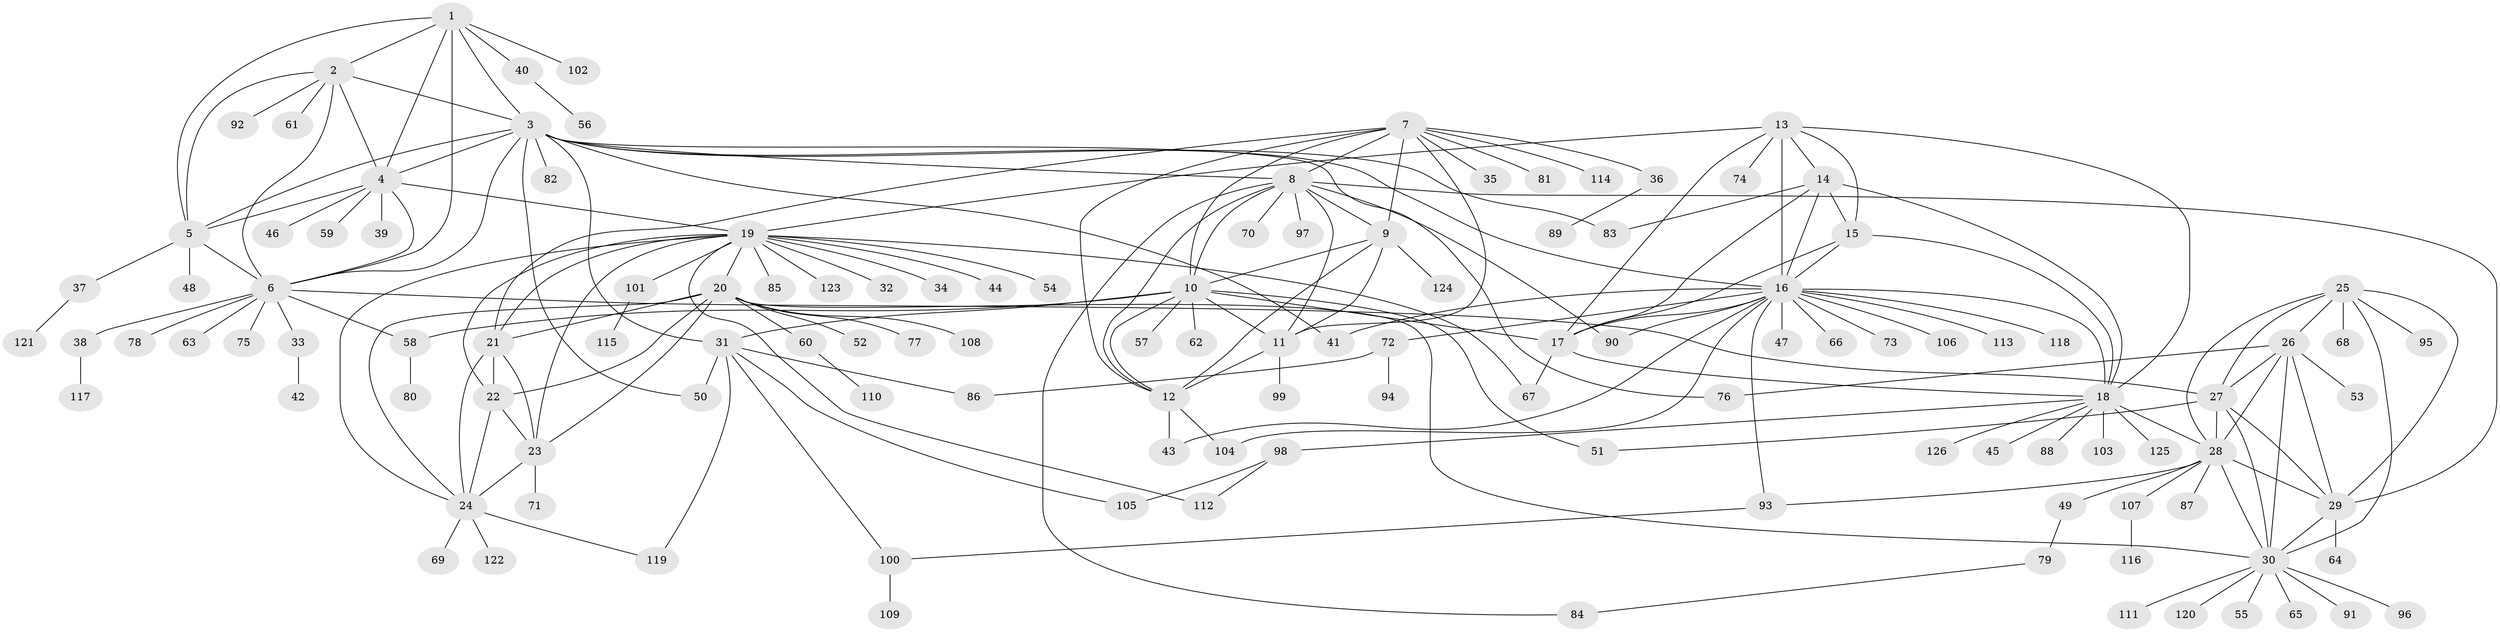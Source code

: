 // Generated by graph-tools (version 1.1) at 2025/26/03/09/25 03:26:33]
// undirected, 126 vertices, 199 edges
graph export_dot {
graph [start="1"]
  node [color=gray90,style=filled];
  1;
  2;
  3;
  4;
  5;
  6;
  7;
  8;
  9;
  10;
  11;
  12;
  13;
  14;
  15;
  16;
  17;
  18;
  19;
  20;
  21;
  22;
  23;
  24;
  25;
  26;
  27;
  28;
  29;
  30;
  31;
  32;
  33;
  34;
  35;
  36;
  37;
  38;
  39;
  40;
  41;
  42;
  43;
  44;
  45;
  46;
  47;
  48;
  49;
  50;
  51;
  52;
  53;
  54;
  55;
  56;
  57;
  58;
  59;
  60;
  61;
  62;
  63;
  64;
  65;
  66;
  67;
  68;
  69;
  70;
  71;
  72;
  73;
  74;
  75;
  76;
  77;
  78;
  79;
  80;
  81;
  82;
  83;
  84;
  85;
  86;
  87;
  88;
  89;
  90;
  91;
  92;
  93;
  94;
  95;
  96;
  97;
  98;
  99;
  100;
  101;
  102;
  103;
  104;
  105;
  106;
  107;
  108;
  109;
  110;
  111;
  112;
  113;
  114;
  115;
  116;
  117;
  118;
  119;
  120;
  121;
  122;
  123;
  124;
  125;
  126;
  1 -- 2;
  1 -- 3;
  1 -- 4;
  1 -- 5;
  1 -- 6;
  1 -- 40;
  1 -- 102;
  2 -- 3;
  2 -- 4;
  2 -- 5;
  2 -- 6;
  2 -- 61;
  2 -- 92;
  3 -- 4;
  3 -- 5;
  3 -- 6;
  3 -- 8;
  3 -- 16;
  3 -- 31;
  3 -- 41;
  3 -- 50;
  3 -- 76;
  3 -- 82;
  3 -- 83;
  4 -- 5;
  4 -- 6;
  4 -- 19;
  4 -- 39;
  4 -- 46;
  4 -- 59;
  5 -- 6;
  5 -- 37;
  5 -- 48;
  6 -- 27;
  6 -- 33;
  6 -- 38;
  6 -- 58;
  6 -- 63;
  6 -- 75;
  6 -- 78;
  7 -- 8;
  7 -- 9;
  7 -- 10;
  7 -- 11;
  7 -- 12;
  7 -- 21;
  7 -- 35;
  7 -- 36;
  7 -- 81;
  7 -- 114;
  8 -- 9;
  8 -- 10;
  8 -- 11;
  8 -- 12;
  8 -- 29;
  8 -- 70;
  8 -- 84;
  8 -- 90;
  8 -- 97;
  9 -- 10;
  9 -- 11;
  9 -- 12;
  9 -- 124;
  10 -- 11;
  10 -- 12;
  10 -- 17;
  10 -- 31;
  10 -- 51;
  10 -- 57;
  10 -- 58;
  10 -- 62;
  11 -- 12;
  11 -- 99;
  12 -- 43;
  12 -- 104;
  13 -- 14;
  13 -- 15;
  13 -- 16;
  13 -- 17;
  13 -- 18;
  13 -- 19;
  13 -- 74;
  14 -- 15;
  14 -- 16;
  14 -- 17;
  14 -- 18;
  14 -- 83;
  15 -- 16;
  15 -- 17;
  15 -- 18;
  16 -- 17;
  16 -- 18;
  16 -- 41;
  16 -- 43;
  16 -- 47;
  16 -- 66;
  16 -- 72;
  16 -- 73;
  16 -- 90;
  16 -- 93;
  16 -- 104;
  16 -- 106;
  16 -- 113;
  16 -- 118;
  17 -- 18;
  17 -- 67;
  18 -- 28;
  18 -- 45;
  18 -- 88;
  18 -- 98;
  18 -- 103;
  18 -- 125;
  18 -- 126;
  19 -- 20;
  19 -- 21;
  19 -- 22;
  19 -- 23;
  19 -- 24;
  19 -- 32;
  19 -- 34;
  19 -- 44;
  19 -- 54;
  19 -- 67;
  19 -- 85;
  19 -- 101;
  19 -- 112;
  19 -- 123;
  20 -- 21;
  20 -- 22;
  20 -- 23;
  20 -- 24;
  20 -- 30;
  20 -- 52;
  20 -- 60;
  20 -- 77;
  20 -- 108;
  21 -- 22;
  21 -- 23;
  21 -- 24;
  22 -- 23;
  22 -- 24;
  23 -- 24;
  23 -- 71;
  24 -- 69;
  24 -- 119;
  24 -- 122;
  25 -- 26;
  25 -- 27;
  25 -- 28;
  25 -- 29;
  25 -- 30;
  25 -- 68;
  25 -- 95;
  26 -- 27;
  26 -- 28;
  26 -- 29;
  26 -- 30;
  26 -- 53;
  26 -- 76;
  27 -- 28;
  27 -- 29;
  27 -- 30;
  27 -- 51;
  28 -- 29;
  28 -- 30;
  28 -- 49;
  28 -- 87;
  28 -- 93;
  28 -- 107;
  29 -- 30;
  29 -- 64;
  30 -- 55;
  30 -- 65;
  30 -- 91;
  30 -- 96;
  30 -- 111;
  30 -- 120;
  31 -- 50;
  31 -- 86;
  31 -- 100;
  31 -- 105;
  31 -- 119;
  33 -- 42;
  36 -- 89;
  37 -- 121;
  38 -- 117;
  40 -- 56;
  49 -- 79;
  58 -- 80;
  60 -- 110;
  72 -- 86;
  72 -- 94;
  79 -- 84;
  93 -- 100;
  98 -- 105;
  98 -- 112;
  100 -- 109;
  101 -- 115;
  107 -- 116;
}
